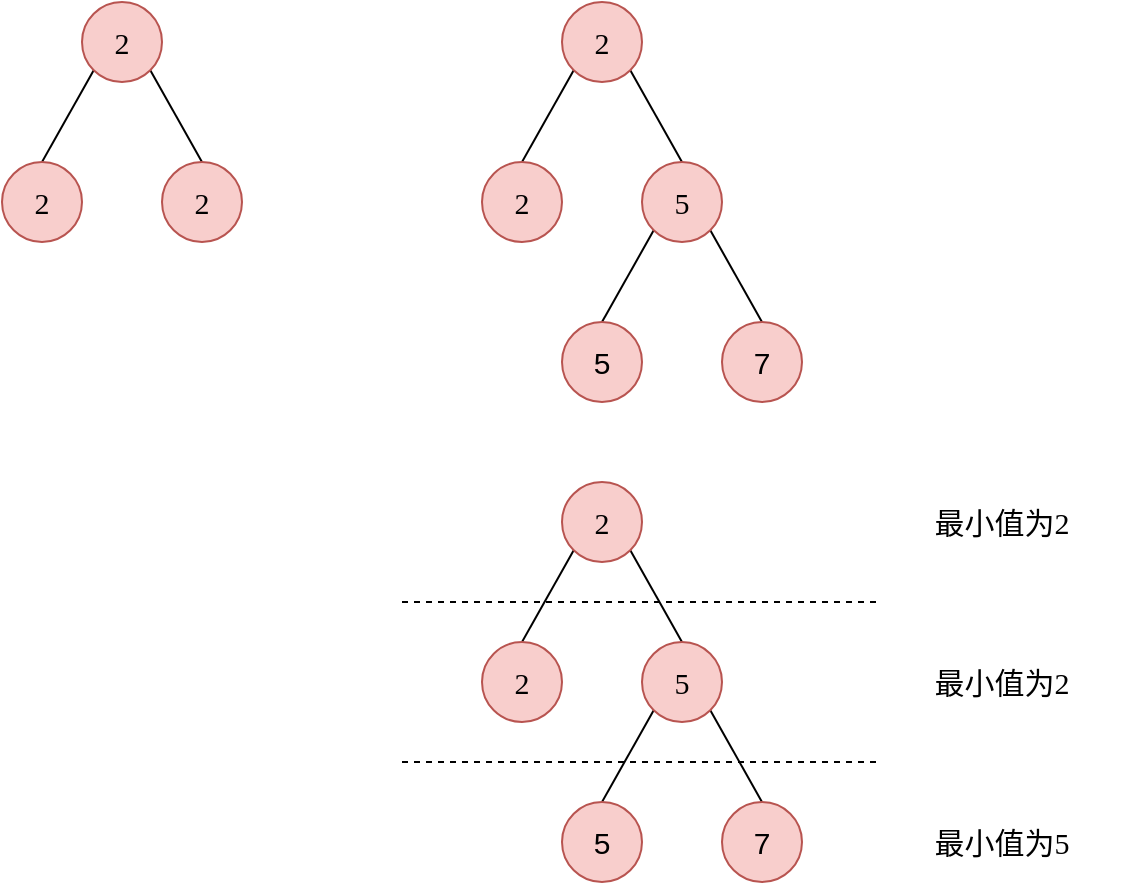<mxfile version="16.0.0" type="github">
  <diagram id="7kuaMwPRGAUrm2M8HWAu" name="第 1 页">
    <mxGraphModel dx="1886" dy="810" grid="1" gridSize="10" guides="1" tooltips="1" connect="1" arrows="1" fold="1" page="1" pageScale="1" pageWidth="827" pageHeight="1169" background="#ffffff" math="0" shadow="0">
      <root>
        <mxCell id="0" />
        <mxCell id="1" parent="0" />
        <mxCell id="QxvyjdM3-tn62D0ohr0M-6" style="rounded=0;orthogonalLoop=1;jettySize=auto;html=1;exitX=0;exitY=1;exitDx=0;exitDy=0;entryX=0.5;entryY=0;entryDx=0;entryDy=0;fontFamily=Comic Sans MS;fontSize=15;endArrow=none;endFill=0;" edge="1" parent="1" source="QxvyjdM3-tn62D0ohr0M-1" target="QxvyjdM3-tn62D0ohr0M-2">
          <mxGeometry relative="1" as="geometry" />
        </mxCell>
        <mxCell id="QxvyjdM3-tn62D0ohr0M-7" style="edgeStyle=none;rounded=0;orthogonalLoop=1;jettySize=auto;html=1;exitX=1;exitY=1;exitDx=0;exitDy=0;entryX=0.5;entryY=0;entryDx=0;entryDy=0;fontFamily=Comic Sans MS;fontSize=15;endArrow=none;endFill=0;" edge="1" parent="1" source="QxvyjdM3-tn62D0ohr0M-1" target="QxvyjdM3-tn62D0ohr0M-3">
          <mxGeometry relative="1" as="geometry" />
        </mxCell>
        <mxCell id="QxvyjdM3-tn62D0ohr0M-1" value="&lt;font face=&quot;Comic Sans MS&quot; style=&quot;font-size: 15px&quot;&gt;2&lt;/font&gt;" style="ellipse;whiteSpace=wrap;html=1;aspect=fixed;fillColor=#f8cecc;strokeColor=#b85450;" vertex="1" parent="1">
          <mxGeometry x="360" y="240" width="40" height="40" as="geometry" />
        </mxCell>
        <mxCell id="QxvyjdM3-tn62D0ohr0M-2" value="&lt;font face=&quot;Comic Sans MS&quot; style=&quot;font-size: 15px&quot;&gt;2&lt;/font&gt;" style="ellipse;whiteSpace=wrap;html=1;aspect=fixed;fillColor=#f8cecc;strokeColor=#b85450;" vertex="1" parent="1">
          <mxGeometry x="320" y="320" width="40" height="40" as="geometry" />
        </mxCell>
        <mxCell id="QxvyjdM3-tn62D0ohr0M-8" style="edgeStyle=none;rounded=0;orthogonalLoop=1;jettySize=auto;html=1;exitX=0;exitY=1;exitDx=0;exitDy=0;entryX=0.5;entryY=0;entryDx=0;entryDy=0;fontFamily=Comic Sans MS;fontSize=15;endArrow=none;endFill=0;" edge="1" parent="1" source="QxvyjdM3-tn62D0ohr0M-3" target="QxvyjdM3-tn62D0ohr0M-4">
          <mxGeometry relative="1" as="geometry" />
        </mxCell>
        <mxCell id="QxvyjdM3-tn62D0ohr0M-9" style="edgeStyle=none;rounded=0;orthogonalLoop=1;jettySize=auto;html=1;exitX=1;exitY=1;exitDx=0;exitDy=0;entryX=0.5;entryY=0;entryDx=0;entryDy=0;fontFamily=Comic Sans MS;fontSize=15;endArrow=none;endFill=0;" edge="1" parent="1" source="QxvyjdM3-tn62D0ohr0M-3" target="QxvyjdM3-tn62D0ohr0M-5">
          <mxGeometry relative="1" as="geometry" />
        </mxCell>
        <mxCell id="QxvyjdM3-tn62D0ohr0M-3" value="&lt;font style=&quot;font-size: 15px&quot; face=&quot;Comic Sans MS&quot;&gt;5&lt;/font&gt;" style="ellipse;whiteSpace=wrap;html=1;aspect=fixed;fillColor=#f8cecc;strokeColor=#b85450;" vertex="1" parent="1">
          <mxGeometry x="400" y="320" width="40" height="40" as="geometry" />
        </mxCell>
        <mxCell id="QxvyjdM3-tn62D0ohr0M-4" value="&lt;font style=&quot;font-size: 15px&quot;&gt;5&lt;/font&gt;" style="ellipse;whiteSpace=wrap;html=1;aspect=fixed;fillColor=#f8cecc;strokeColor=#b85450;" vertex="1" parent="1">
          <mxGeometry x="360" y="400" width="40" height="40" as="geometry" />
        </mxCell>
        <mxCell id="QxvyjdM3-tn62D0ohr0M-5" value="&lt;font style=&quot;font-size: 15px&quot;&gt;7&lt;/font&gt;" style="ellipse;whiteSpace=wrap;html=1;aspect=fixed;fillColor=#f8cecc;strokeColor=#b85450;" vertex="1" parent="1">
          <mxGeometry x="440" y="400" width="40" height="40" as="geometry" />
        </mxCell>
        <mxCell id="QxvyjdM3-tn62D0ohr0M-10" style="rounded=0;orthogonalLoop=1;jettySize=auto;html=1;exitX=0;exitY=1;exitDx=0;exitDy=0;entryX=0.5;entryY=0;entryDx=0;entryDy=0;fontFamily=Comic Sans MS;fontSize=15;endArrow=none;endFill=0;" edge="1" parent="1" source="QxvyjdM3-tn62D0ohr0M-12" target="QxvyjdM3-tn62D0ohr0M-13">
          <mxGeometry relative="1" as="geometry" />
        </mxCell>
        <mxCell id="QxvyjdM3-tn62D0ohr0M-11" style="edgeStyle=none;rounded=0;orthogonalLoop=1;jettySize=auto;html=1;exitX=1;exitY=1;exitDx=0;exitDy=0;entryX=0.5;entryY=0;entryDx=0;entryDy=0;fontFamily=Comic Sans MS;fontSize=15;endArrow=none;endFill=0;" edge="1" parent="1" source="QxvyjdM3-tn62D0ohr0M-12" target="QxvyjdM3-tn62D0ohr0M-14">
          <mxGeometry relative="1" as="geometry" />
        </mxCell>
        <mxCell id="QxvyjdM3-tn62D0ohr0M-12" value="&lt;font face=&quot;Comic Sans MS&quot; style=&quot;font-size: 15px&quot;&gt;2&lt;/font&gt;" style="ellipse;whiteSpace=wrap;html=1;aspect=fixed;fillColor=#f8cecc;strokeColor=#b85450;" vertex="1" parent="1">
          <mxGeometry x="120" y="240" width="40" height="40" as="geometry" />
        </mxCell>
        <mxCell id="QxvyjdM3-tn62D0ohr0M-13" value="&lt;font face=&quot;Comic Sans MS&quot; style=&quot;font-size: 15px&quot;&gt;2&lt;/font&gt;" style="ellipse;whiteSpace=wrap;html=1;aspect=fixed;fillColor=#f8cecc;strokeColor=#b85450;" vertex="1" parent="1">
          <mxGeometry x="80" y="320" width="40" height="40" as="geometry" />
        </mxCell>
        <mxCell id="QxvyjdM3-tn62D0ohr0M-14" value="&lt;font style=&quot;font-size: 15px&quot; face=&quot;Comic Sans MS&quot;&gt;2&lt;/font&gt;" style="ellipse;whiteSpace=wrap;html=1;aspect=fixed;fillColor=#f8cecc;strokeColor=#b85450;" vertex="1" parent="1">
          <mxGeometry x="160" y="320" width="40" height="40" as="geometry" />
        </mxCell>
        <mxCell id="QxvyjdM3-tn62D0ohr0M-15" style="rounded=0;orthogonalLoop=1;jettySize=auto;html=1;exitX=0;exitY=1;exitDx=0;exitDy=0;entryX=0.5;entryY=0;entryDx=0;entryDy=0;fontFamily=Comic Sans MS;fontSize=15;endArrow=none;endFill=0;" edge="1" parent="1" source="QxvyjdM3-tn62D0ohr0M-17" target="QxvyjdM3-tn62D0ohr0M-18">
          <mxGeometry relative="1" as="geometry" />
        </mxCell>
        <mxCell id="QxvyjdM3-tn62D0ohr0M-16" style="edgeStyle=none;rounded=0;orthogonalLoop=1;jettySize=auto;html=1;exitX=1;exitY=1;exitDx=0;exitDy=0;entryX=0.5;entryY=0;entryDx=0;entryDy=0;fontFamily=Comic Sans MS;fontSize=15;endArrow=none;endFill=0;" edge="1" parent="1" source="QxvyjdM3-tn62D0ohr0M-17" target="QxvyjdM3-tn62D0ohr0M-21">
          <mxGeometry relative="1" as="geometry" />
        </mxCell>
        <mxCell id="QxvyjdM3-tn62D0ohr0M-17" value="&lt;font face=&quot;Comic Sans MS&quot; style=&quot;font-size: 15px&quot;&gt;2&lt;/font&gt;" style="ellipse;whiteSpace=wrap;html=1;aspect=fixed;fillColor=#f8cecc;strokeColor=#b85450;" vertex="1" parent="1">
          <mxGeometry x="360" y="480" width="40" height="40" as="geometry" />
        </mxCell>
        <mxCell id="QxvyjdM3-tn62D0ohr0M-18" value="&lt;font face=&quot;Comic Sans MS&quot; style=&quot;font-size: 15px&quot;&gt;2&lt;/font&gt;" style="ellipse;whiteSpace=wrap;html=1;aspect=fixed;fillColor=#f8cecc;strokeColor=#b85450;" vertex="1" parent="1">
          <mxGeometry x="320" y="560" width="40" height="40" as="geometry" />
        </mxCell>
        <mxCell id="QxvyjdM3-tn62D0ohr0M-19" style="edgeStyle=none;rounded=0;orthogonalLoop=1;jettySize=auto;html=1;exitX=0;exitY=1;exitDx=0;exitDy=0;entryX=0.5;entryY=0;entryDx=0;entryDy=0;fontFamily=Comic Sans MS;fontSize=15;endArrow=none;endFill=0;" edge="1" parent="1" source="QxvyjdM3-tn62D0ohr0M-21" target="QxvyjdM3-tn62D0ohr0M-22">
          <mxGeometry relative="1" as="geometry" />
        </mxCell>
        <mxCell id="QxvyjdM3-tn62D0ohr0M-20" style="edgeStyle=none;rounded=0;orthogonalLoop=1;jettySize=auto;html=1;exitX=1;exitY=1;exitDx=0;exitDy=0;entryX=0.5;entryY=0;entryDx=0;entryDy=0;fontFamily=Comic Sans MS;fontSize=15;endArrow=none;endFill=0;" edge="1" parent="1" source="QxvyjdM3-tn62D0ohr0M-21" target="QxvyjdM3-tn62D0ohr0M-23">
          <mxGeometry relative="1" as="geometry" />
        </mxCell>
        <mxCell id="QxvyjdM3-tn62D0ohr0M-21" value="&lt;font style=&quot;font-size: 15px&quot; face=&quot;Comic Sans MS&quot;&gt;5&lt;/font&gt;" style="ellipse;whiteSpace=wrap;html=1;aspect=fixed;fillColor=#f8cecc;strokeColor=#b85450;" vertex="1" parent="1">
          <mxGeometry x="400" y="560" width="40" height="40" as="geometry" />
        </mxCell>
        <mxCell id="QxvyjdM3-tn62D0ohr0M-22" value="&lt;font style=&quot;font-size: 15px&quot;&gt;5&lt;/font&gt;" style="ellipse;whiteSpace=wrap;html=1;aspect=fixed;fillColor=#f8cecc;strokeColor=#b85450;" vertex="1" parent="1">
          <mxGeometry x="360" y="640" width="40" height="40" as="geometry" />
        </mxCell>
        <mxCell id="QxvyjdM3-tn62D0ohr0M-23" value="&lt;font style=&quot;font-size: 15px&quot;&gt;7&lt;/font&gt;" style="ellipse;whiteSpace=wrap;html=1;aspect=fixed;fillColor=#f8cecc;strokeColor=#b85450;" vertex="1" parent="1">
          <mxGeometry x="440" y="640" width="40" height="40" as="geometry" />
        </mxCell>
        <mxCell id="QxvyjdM3-tn62D0ohr0M-24" value="" style="endArrow=none;html=1;rounded=0;fontFamily=Comic Sans MS;fontSize=15;dashed=1;" edge="1" parent="1">
          <mxGeometry width="50" height="50" relative="1" as="geometry">
            <mxPoint x="280" y="540" as="sourcePoint" />
            <mxPoint x="520" y="540" as="targetPoint" />
          </mxGeometry>
        </mxCell>
        <mxCell id="QxvyjdM3-tn62D0ohr0M-25" value="" style="endArrow=none;html=1;rounded=0;fontFamily=Comic Sans MS;fontSize=15;dashed=1;" edge="1" parent="1">
          <mxGeometry width="50" height="50" relative="1" as="geometry">
            <mxPoint x="280" y="620" as="sourcePoint" />
            <mxPoint x="520" y="620" as="targetPoint" />
          </mxGeometry>
        </mxCell>
        <mxCell id="QxvyjdM3-tn62D0ohr0M-26" value="最小值为5" style="text;html=1;strokeColor=none;fillColor=none;align=center;verticalAlign=middle;whiteSpace=wrap;rounded=0;fontFamily=Comic Sans MS;fontSize=15;" vertex="1" parent="1">
          <mxGeometry x="520" y="640" width="120" height="40" as="geometry" />
        </mxCell>
        <mxCell id="QxvyjdM3-tn62D0ohr0M-27" value="最小值为2" style="text;html=1;strokeColor=none;fillColor=none;align=center;verticalAlign=middle;whiteSpace=wrap;rounded=0;fontFamily=Comic Sans MS;fontSize=15;" vertex="1" parent="1">
          <mxGeometry x="520" y="560" width="120" height="40" as="geometry" />
        </mxCell>
        <mxCell id="QxvyjdM3-tn62D0ohr0M-28" value="最小值为2" style="text;html=1;strokeColor=none;fillColor=none;align=center;verticalAlign=middle;whiteSpace=wrap;rounded=0;fontFamily=Comic Sans MS;fontSize=15;" vertex="1" parent="1">
          <mxGeometry x="520" y="480" width="120" height="40" as="geometry" />
        </mxCell>
      </root>
    </mxGraphModel>
  </diagram>
</mxfile>
